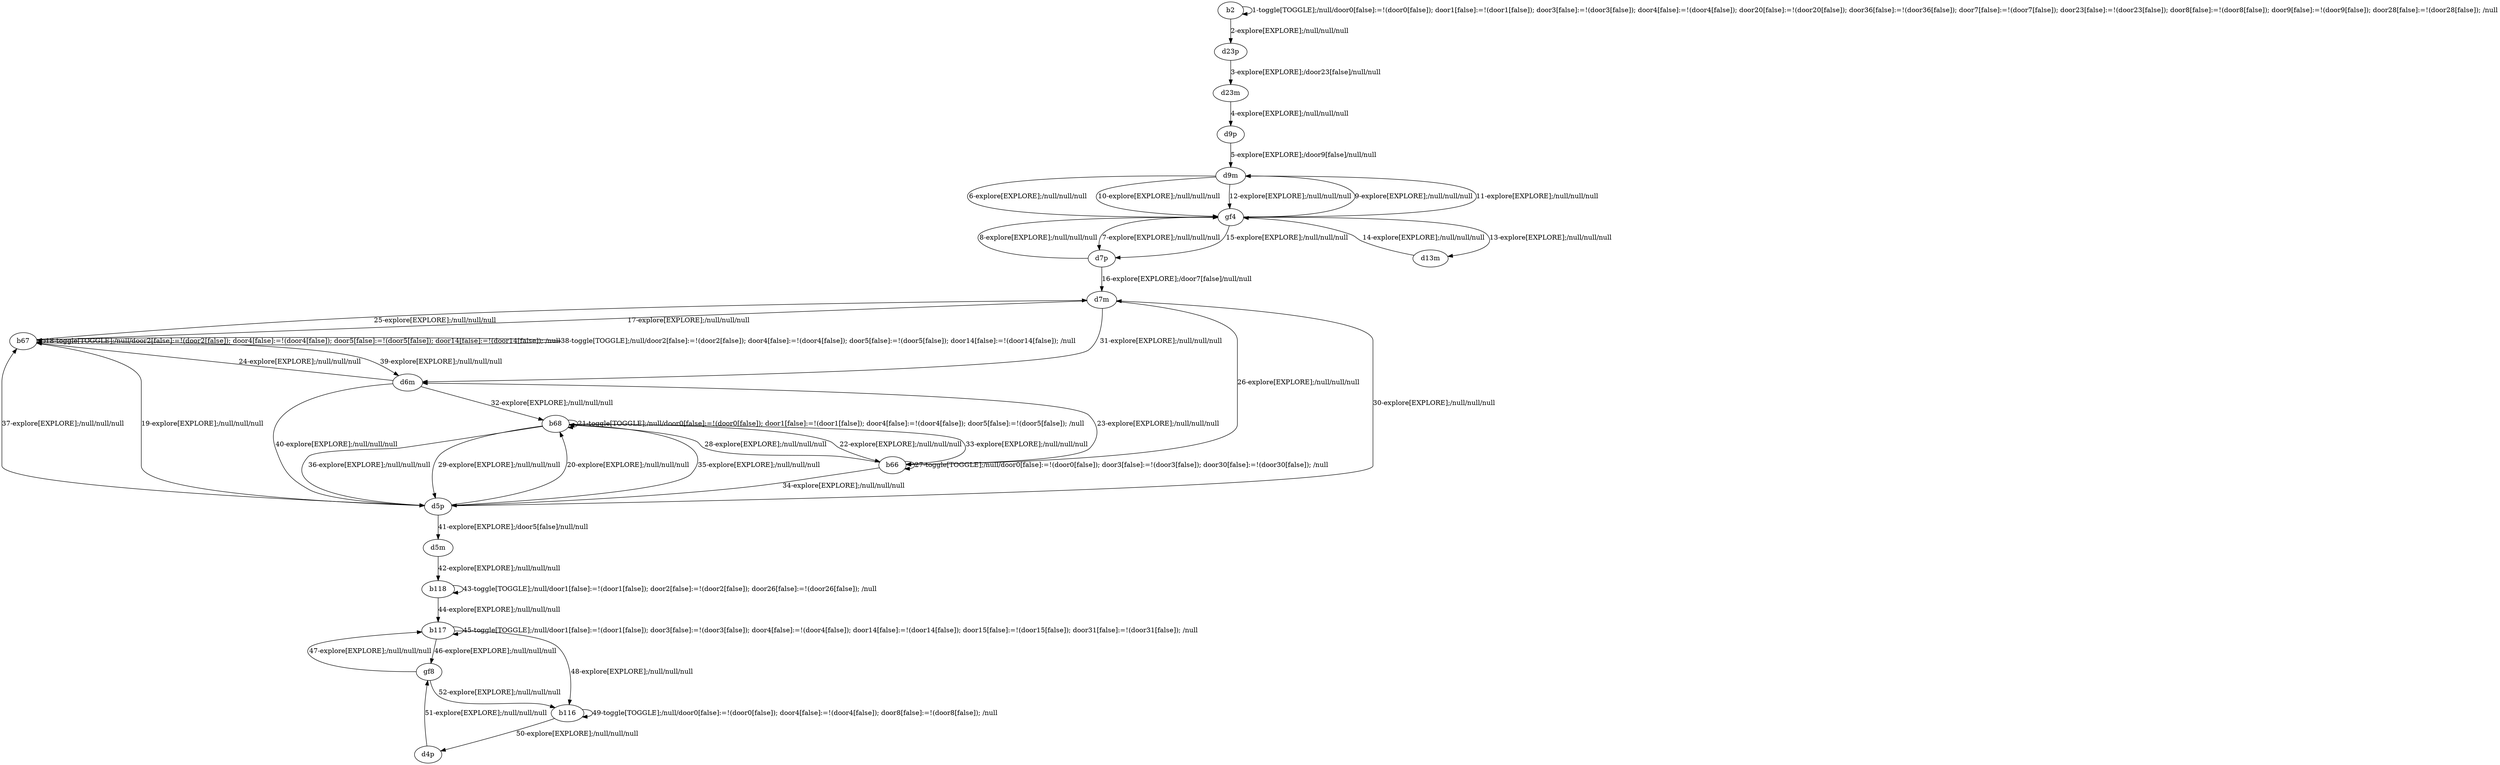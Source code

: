 # Total number of goals covered by this test: 2
# d4p --> gf8
# gf8 --> b116

digraph g {
"b2" -> "b2" [label = "1-toggle[TOGGLE];/null/door0[false]:=!(door0[false]); door1[false]:=!(door1[false]); door3[false]:=!(door3[false]); door4[false]:=!(door4[false]); door20[false]:=!(door20[false]); door36[false]:=!(door36[false]); door7[false]:=!(door7[false]); door23[false]:=!(door23[false]); door8[false]:=!(door8[false]); door9[false]:=!(door9[false]); door28[false]:=!(door28[false]); /null"];
"b2" -> "d23p" [label = "2-explore[EXPLORE];/null/null/null"];
"d23p" -> "d23m" [label = "3-explore[EXPLORE];/door23[false]/null/null"];
"d23m" -> "d9p" [label = "4-explore[EXPLORE];/null/null/null"];
"d9p" -> "d9m" [label = "5-explore[EXPLORE];/door9[false]/null/null"];
"d9m" -> "gf4" [label = "6-explore[EXPLORE];/null/null/null"];
"gf4" -> "d7p" [label = "7-explore[EXPLORE];/null/null/null"];
"d7p" -> "gf4" [label = "8-explore[EXPLORE];/null/null/null"];
"gf4" -> "d9m" [label = "9-explore[EXPLORE];/null/null/null"];
"d9m" -> "gf4" [label = "10-explore[EXPLORE];/null/null/null"];
"gf4" -> "d9m" [label = "11-explore[EXPLORE];/null/null/null"];
"d9m" -> "gf4" [label = "12-explore[EXPLORE];/null/null/null"];
"gf4" -> "d13m" [label = "13-explore[EXPLORE];/null/null/null"];
"d13m" -> "gf4" [label = "14-explore[EXPLORE];/null/null/null"];
"gf4" -> "d7p" [label = "15-explore[EXPLORE];/null/null/null"];
"d7p" -> "d7m" [label = "16-explore[EXPLORE];/door7[false]/null/null"];
"d7m" -> "b67" [label = "17-explore[EXPLORE];/null/null/null"];
"b67" -> "b67" [label = "18-toggle[TOGGLE];/null/door2[false]:=!(door2[false]); door4[false]:=!(door4[false]); door5[false]:=!(door5[false]); door14[false]:=!(door14[false]); /null"];
"b67" -> "d5p" [label = "19-explore[EXPLORE];/null/null/null"];
"d5p" -> "b68" [label = "20-explore[EXPLORE];/null/null/null"];
"b68" -> "b68" [label = "21-toggle[TOGGLE];/null/door0[false]:=!(door0[false]); door1[false]:=!(door1[false]); door4[false]:=!(door4[false]); door5[false]:=!(door5[false]); /null"];
"b68" -> "b66" [label = "22-explore[EXPLORE];/null/null/null"];
"b66" -> "d6m" [label = "23-explore[EXPLORE];/null/null/null"];
"d6m" -> "b67" [label = "24-explore[EXPLORE];/null/null/null"];
"b67" -> "d7m" [label = "25-explore[EXPLORE];/null/null/null"];
"d7m" -> "b66" [label = "26-explore[EXPLORE];/null/null/null"];
"b66" -> "b66" [label = "27-toggle[TOGGLE];/null/door0[false]:=!(door0[false]); door3[false]:=!(door3[false]); door30[false]:=!(door30[false]); /null"];
"b66" -> "b68" [label = "28-explore[EXPLORE];/null/null/null"];
"b68" -> "d5p" [label = "29-explore[EXPLORE];/null/null/null"];
"d5p" -> "d7m" [label = "30-explore[EXPLORE];/null/null/null"];
"d7m" -> "d6m" [label = "31-explore[EXPLORE];/null/null/null"];
"d6m" -> "b68" [label = "32-explore[EXPLORE];/null/null/null"];
"b68" -> "b66" [label = "33-explore[EXPLORE];/null/null/null"];
"b66" -> "d5p" [label = "34-explore[EXPLORE];/null/null/null"];
"d5p" -> "b68" [label = "35-explore[EXPLORE];/null/null/null"];
"b68" -> "d5p" [label = "36-explore[EXPLORE];/null/null/null"];
"d5p" -> "b67" [label = "37-explore[EXPLORE];/null/null/null"];
"b67" -> "b67" [label = "38-toggle[TOGGLE];/null/door2[false]:=!(door2[false]); door4[false]:=!(door4[false]); door5[false]:=!(door5[false]); door14[false]:=!(door14[false]); /null"];
"b67" -> "d6m" [label = "39-explore[EXPLORE];/null/null/null"];
"d6m" -> "d5p" [label = "40-explore[EXPLORE];/null/null/null"];
"d5p" -> "d5m" [label = "41-explore[EXPLORE];/door5[false]/null/null"];
"d5m" -> "b118" [label = "42-explore[EXPLORE];/null/null/null"];
"b118" -> "b118" [label = "43-toggle[TOGGLE];/null/door1[false]:=!(door1[false]); door2[false]:=!(door2[false]); door26[false]:=!(door26[false]); /null"];
"b118" -> "b117" [label = "44-explore[EXPLORE];/null/null/null"];
"b117" -> "b117" [label = "45-toggle[TOGGLE];/null/door1[false]:=!(door1[false]); door3[false]:=!(door3[false]); door4[false]:=!(door4[false]); door14[false]:=!(door14[false]); door15[false]:=!(door15[false]); door31[false]:=!(door31[false]); /null"];
"b117" -> "gf8" [label = "46-explore[EXPLORE];/null/null/null"];
"gf8" -> "b117" [label = "47-explore[EXPLORE];/null/null/null"];
"b117" -> "b116" [label = "48-explore[EXPLORE];/null/null/null"];
"b116" -> "b116" [label = "49-toggle[TOGGLE];/null/door0[false]:=!(door0[false]); door4[false]:=!(door4[false]); door8[false]:=!(door8[false]); /null"];
"b116" -> "d4p" [label = "50-explore[EXPLORE];/null/null/null"];
"d4p" -> "gf8" [label = "51-explore[EXPLORE];/null/null/null"];
"gf8" -> "b116" [label = "52-explore[EXPLORE];/null/null/null"];
}